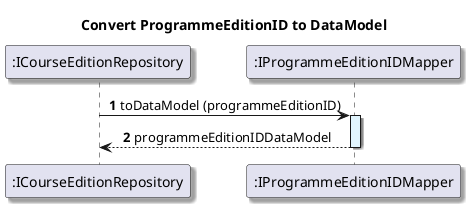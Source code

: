 @startuml
title Convert ProgrammeEditionID to DataModel

autonumber
skinparam {
  ActivityPadding 2
  ActivityMargin 2
  BoxPadding 2
}
skinparam defaultTextAlignment center
skinparam shadowing true

participant ":ICourseEditionRepository" as ceRepository

participant ":IProgrammeEditionIDMapper" as peIDMapper

ceRepository -> peIDMapper: toDataModel (programmeEditionID)
activate peIDMapper #E1F5FE
peIDMapper --> ceRepository: programmeEditionIDDataModel
deactivate peIDMapper

@enduml